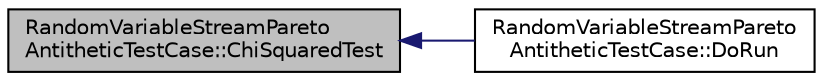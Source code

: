 digraph "RandomVariableStreamParetoAntitheticTestCase::ChiSquaredTest"
{
  edge [fontname="Helvetica",fontsize="10",labelfontname="Helvetica",labelfontsize="10"];
  node [fontname="Helvetica",fontsize="10",shape=record];
  rankdir="LR";
  Node1 [label="RandomVariableStreamPareto\lAntitheticTestCase::ChiSquaredTest",height=0.2,width=0.4,color="black", fillcolor="grey75", style="filled", fontcolor="black"];
  Node1 -> Node2 [dir="back",color="midnightblue",fontsize="10",style="solid"];
  Node2 [label="RandomVariableStreamPareto\lAntitheticTestCase::DoRun",height=0.2,width=0.4,color="black", fillcolor="white", style="filled",URL="$da/de7/classRandomVariableStreamParetoAntitheticTestCase.html#a999b8b871b30cd7275bba0953979ecd2",tooltip="Implementation to actually run this TestCase. "];
}
